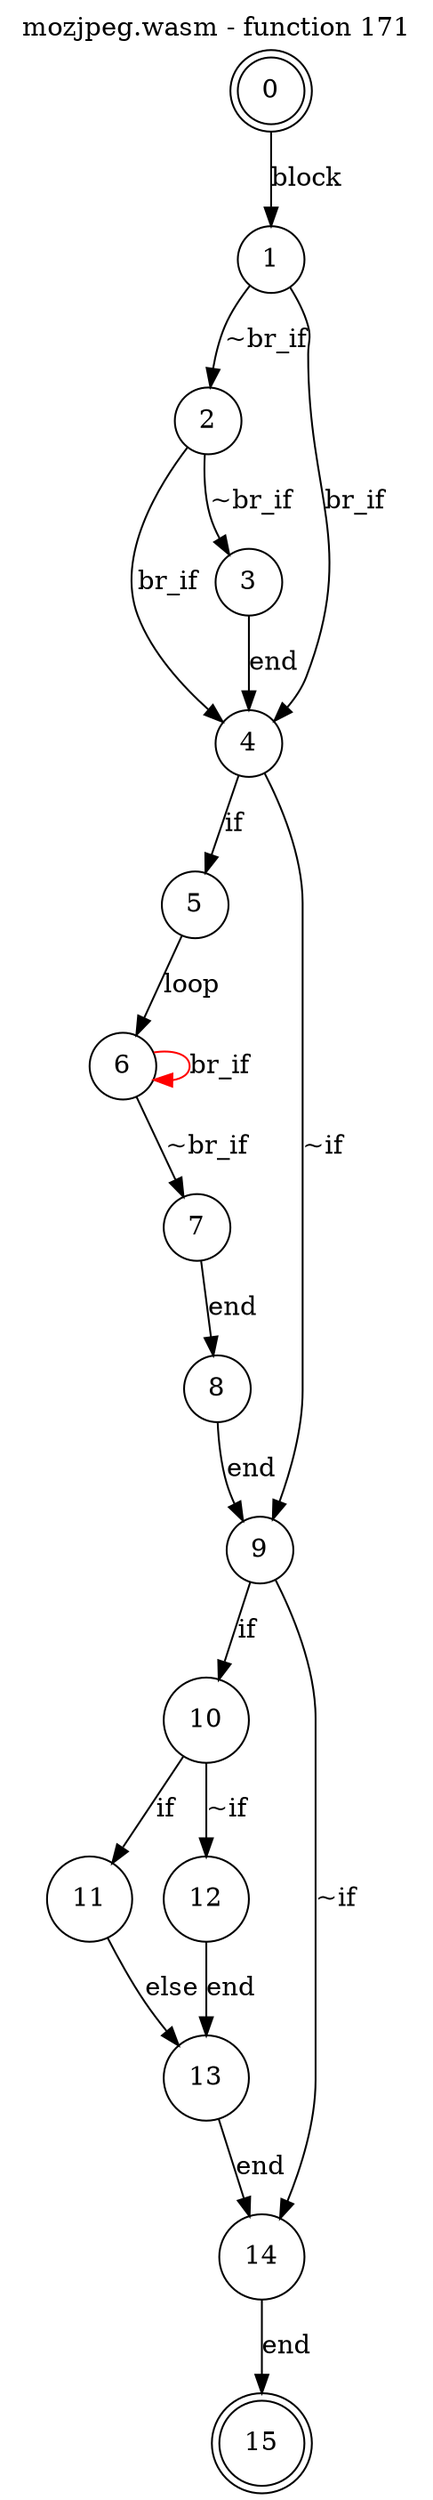 digraph finite_state_machine {
    label = "mozjpeg.wasm - function 171"
    labelloc =  t
    labelfontsize = 16
    labelfontcolor = black
    labelfontname = "Helvetica"
    node [shape = doublecircle]; 0 15;
    node [shape = circle];
    0 -> 1[label = "block"];
    1 -> 2[label = "~br_if"];
    1 -> 4[label = "br_if"];
    2 -> 3[label = "~br_if"];
    2 -> 4[label = "br_if"];
    3 -> 4[label = "end"];
    4 -> 5[label = "if"];
    4 -> 9[label = "~if"];
    5 -> 6[label = "loop"];
    6 -> 7[label = "~br_if"];
    6 -> 6[color="red" label = "br_if"];
    7 -> 8[label = "end"];
    8 -> 9[label = "end"];
    9 -> 10[label = "if"];
    9 -> 14[label = "~if"];
    10 -> 11[label = "if"];
    10 -> 12[label = "~if"];
    11 -> 13[label = "else"];
    12 -> 13[label = "end"];
    13 -> 14[label = "end"];
    14 -> 15[label = "end"];
}
